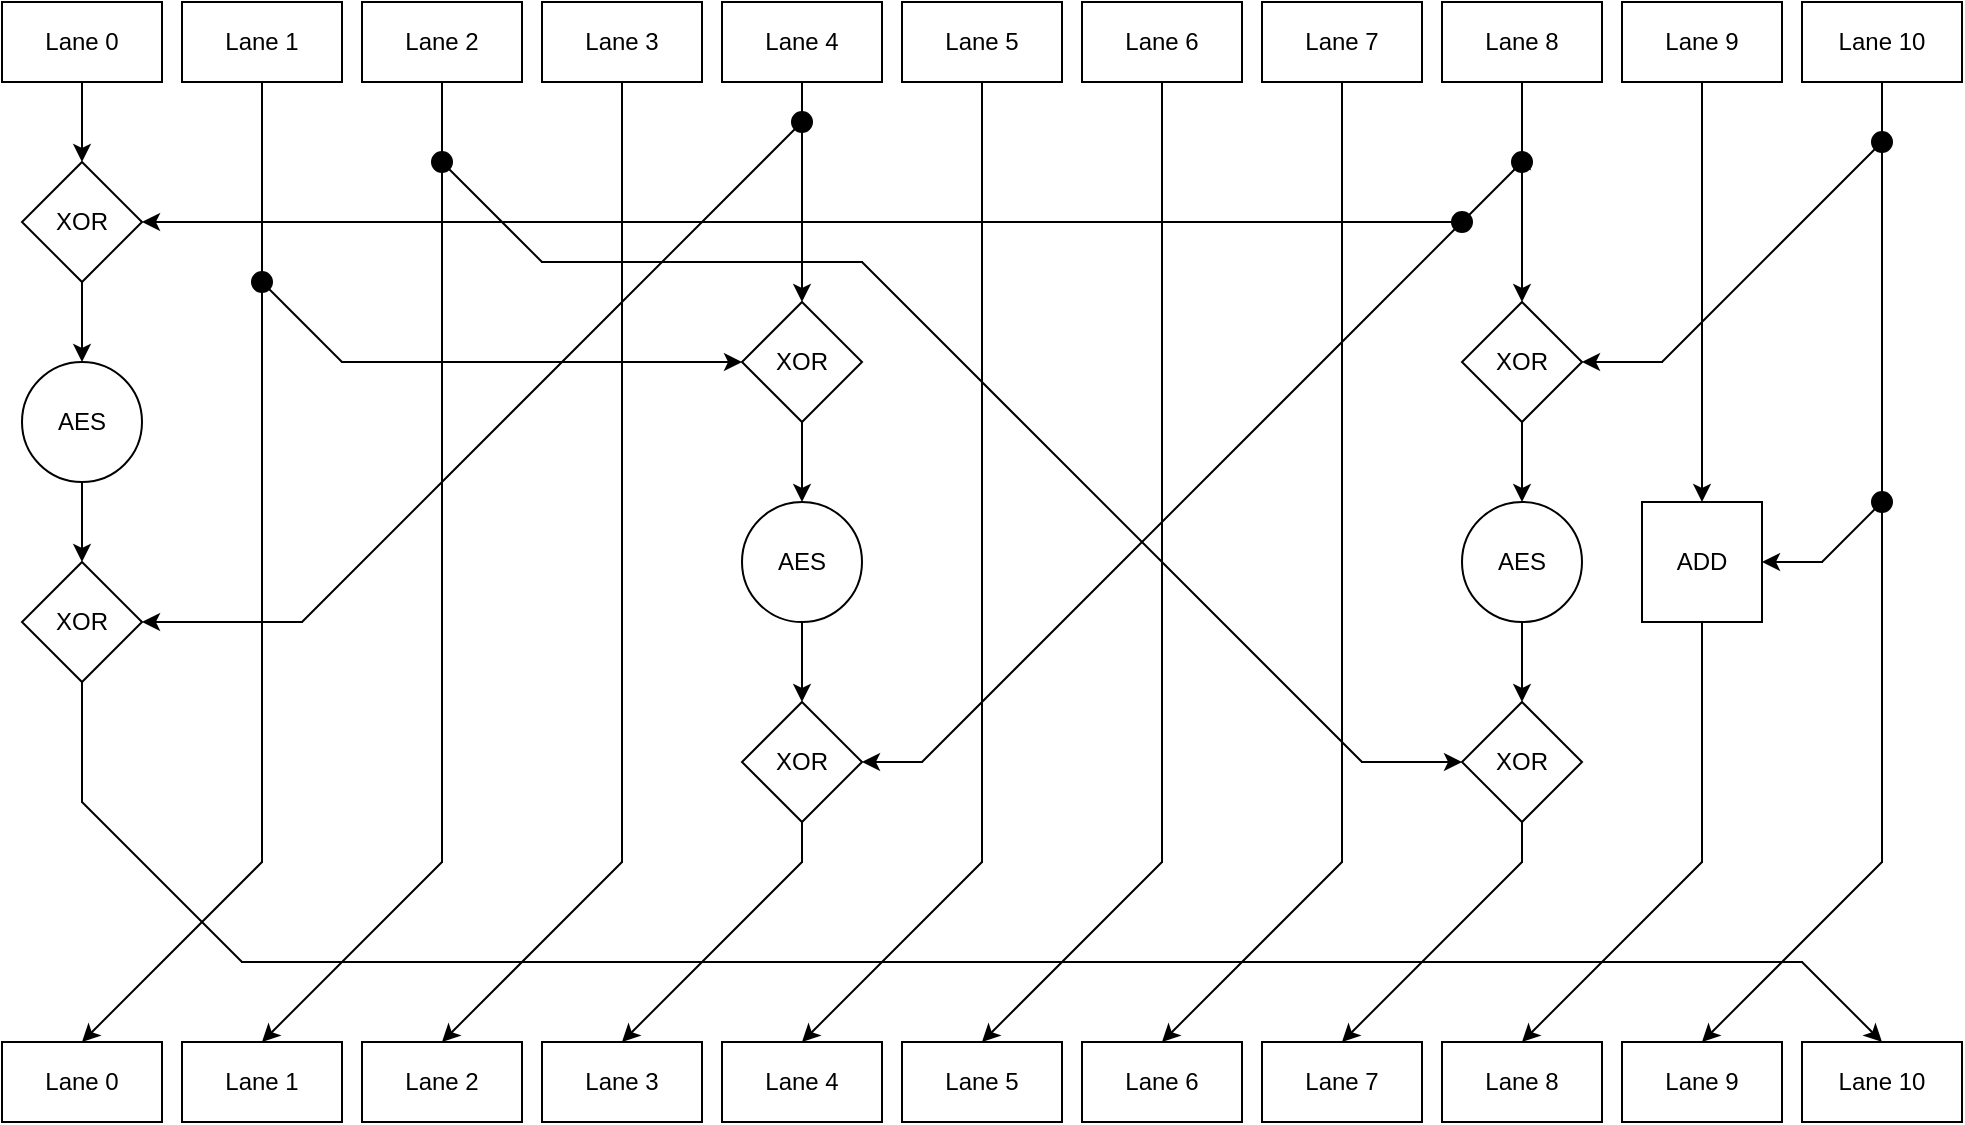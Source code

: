 <mxfile version="24.5.1" type="device">
  <diagram name="Page-1" id="yOkab8tS-ocWw1erwLBM">
    <mxGraphModel dx="1434" dy="964" grid="1" gridSize="5" guides="0" tooltips="1" connect="1" arrows="1" fold="1" page="1" pageScale="1" pageWidth="1200" pageHeight="600" math="0" shadow="0">
      <root>
        <mxCell id="0" />
        <mxCell id="1" parent="0" />
        <mxCell id="3YORw4eYY-1OEMy_Ppgu-64" style="edgeStyle=orthogonalEdgeStyle;rounded=0;orthogonalLoop=1;jettySize=auto;html=1;exitX=0.5;exitY=1;exitDx=0;exitDy=0;entryX=0.5;entryY=0;entryDx=0;entryDy=0;linecap=round;" parent="1" source="3YORw4eYY-1OEMy_Ppgu-2" target="3YORw4eYY-1OEMy_Ppgu-41" edge="1">
          <mxGeometry relative="1" as="geometry" />
        </mxCell>
        <mxCell id="3YORw4eYY-1OEMy_Ppgu-2" value="Lane 0" style="rounded=0;whiteSpace=wrap;html=1;linecap=round;" parent="1" vertex="1">
          <mxGeometry x="20" y="20" width="80" height="40" as="geometry" />
        </mxCell>
        <mxCell id="3YORw4eYY-1OEMy_Ppgu-3" value="Lane 1" style="rounded=0;whiteSpace=wrap;html=1;linecap=round;" parent="1" vertex="1">
          <mxGeometry x="110" y="20" width="80" height="40" as="geometry" />
        </mxCell>
        <mxCell id="3YORw4eYY-1OEMy_Ppgu-4" value="Lane 2" style="rounded=0;whiteSpace=wrap;html=1;linecap=round;" parent="1" vertex="1">
          <mxGeometry x="200" y="20" width="80" height="40" as="geometry" />
        </mxCell>
        <mxCell id="3YORw4eYY-1OEMy_Ppgu-5" value="Lane 3" style="rounded=0;whiteSpace=wrap;html=1;linecap=round;" parent="1" vertex="1">
          <mxGeometry x="290" y="20" width="80" height="40" as="geometry" />
        </mxCell>
        <mxCell id="3YORw4eYY-1OEMy_Ppgu-6" value="Lane 4" style="rounded=0;whiteSpace=wrap;html=1;linecap=round;" parent="1" vertex="1">
          <mxGeometry x="380" y="20" width="80" height="40" as="geometry" />
        </mxCell>
        <mxCell id="3YORw4eYY-1OEMy_Ppgu-7" value="Lane 5" style="rounded=0;whiteSpace=wrap;html=1;linecap=round;" parent="1" vertex="1">
          <mxGeometry x="470" y="20" width="80" height="40" as="geometry" />
        </mxCell>
        <mxCell id="3YORw4eYY-1OEMy_Ppgu-8" value="Lane 6" style="rounded=0;whiteSpace=wrap;html=1;linecap=round;" parent="1" vertex="1">
          <mxGeometry x="560" y="20" width="80" height="40" as="geometry" />
        </mxCell>
        <mxCell id="3YORw4eYY-1OEMy_Ppgu-9" value="Lane 7" style="rounded=0;whiteSpace=wrap;html=1;linecap=round;" parent="1" vertex="1">
          <mxGeometry x="650" y="20" width="80" height="40" as="geometry" />
        </mxCell>
        <mxCell id="3YORw4eYY-1OEMy_Ppgu-10" value="Lane 8" style="rounded=0;whiteSpace=wrap;html=1;linecap=round;" parent="1" vertex="1">
          <mxGeometry x="740" y="20" width="80" height="40" as="geometry" />
        </mxCell>
        <mxCell id="3YORw4eYY-1OEMy_Ppgu-11" value="Lane 9" style="rounded=0;whiteSpace=wrap;html=1;linecap=round;" parent="1" vertex="1">
          <mxGeometry x="830" y="20" width="80" height="40" as="geometry" />
        </mxCell>
        <mxCell id="3YORw4eYY-1OEMy_Ppgu-12" value="Lane 10" style="rounded=0;whiteSpace=wrap;html=1;linecap=round;" parent="1" vertex="1">
          <mxGeometry x="920" y="20" width="80" height="40" as="geometry" />
        </mxCell>
        <mxCell id="3YORw4eYY-1OEMy_Ppgu-13" value="Lane 0" style="rounded=0;whiteSpace=wrap;html=1;linecap=round;" parent="1" vertex="1">
          <mxGeometry x="20" y="540" width="80" height="40" as="geometry" />
        </mxCell>
        <mxCell id="3YORw4eYY-1OEMy_Ppgu-14" value="Lane 1" style="rounded=0;whiteSpace=wrap;html=1;linecap=round;" parent="1" vertex="1">
          <mxGeometry x="110" y="540" width="80" height="40" as="geometry" />
        </mxCell>
        <mxCell id="3YORw4eYY-1OEMy_Ppgu-15" value="Lane 2" style="rounded=0;whiteSpace=wrap;html=1;linecap=round;" parent="1" vertex="1">
          <mxGeometry x="200" y="540" width="80" height="40" as="geometry" />
        </mxCell>
        <mxCell id="3YORw4eYY-1OEMy_Ppgu-16" value="Lane 3" style="rounded=0;whiteSpace=wrap;html=1;linecap=round;" parent="1" vertex="1">
          <mxGeometry x="290" y="540" width="80" height="40" as="geometry" />
        </mxCell>
        <mxCell id="3YORw4eYY-1OEMy_Ppgu-17" value="Lane 4" style="rounded=0;whiteSpace=wrap;html=1;linecap=round;" parent="1" vertex="1">
          <mxGeometry x="380" y="540" width="80" height="40" as="geometry" />
        </mxCell>
        <mxCell id="3YORw4eYY-1OEMy_Ppgu-18" value="Lane 5" style="rounded=0;whiteSpace=wrap;html=1;linecap=round;" parent="1" vertex="1">
          <mxGeometry x="470" y="540" width="80" height="40" as="geometry" />
        </mxCell>
        <mxCell id="3YORw4eYY-1OEMy_Ppgu-19" value="Lane 6" style="rounded=0;whiteSpace=wrap;html=1;linecap=round;" parent="1" vertex="1">
          <mxGeometry x="560" y="540" width="80" height="40" as="geometry" />
        </mxCell>
        <mxCell id="3YORw4eYY-1OEMy_Ppgu-20" value="Lane 7" style="rounded=0;whiteSpace=wrap;html=1;linecap=round;" parent="1" vertex="1">
          <mxGeometry x="650" y="540" width="80" height="40" as="geometry" />
        </mxCell>
        <mxCell id="3YORw4eYY-1OEMy_Ppgu-21" value="Lane 8" style="rounded=0;whiteSpace=wrap;html=1;linecap=round;" parent="1" vertex="1">
          <mxGeometry x="740" y="540" width="80" height="40" as="geometry" />
        </mxCell>
        <mxCell id="3YORw4eYY-1OEMy_Ppgu-22" value="Lane 9" style="rounded=0;whiteSpace=wrap;html=1;linecap=round;" parent="1" vertex="1">
          <mxGeometry x="830" y="540" width="80" height="40" as="geometry" />
        </mxCell>
        <mxCell id="3YORw4eYY-1OEMy_Ppgu-23" value="Lane 10" style="rounded=0;whiteSpace=wrap;html=1;linecap=round;" parent="1" vertex="1">
          <mxGeometry x="920" y="540" width="80" height="40" as="geometry" />
        </mxCell>
        <mxCell id="3YORw4eYY-1OEMy_Ppgu-66" style="edgeStyle=orthogonalEdgeStyle;rounded=0;orthogonalLoop=1;jettySize=auto;html=1;exitX=0.5;exitY=1;exitDx=0;exitDy=0;entryX=0.5;entryY=0;entryDx=0;entryDy=0;linecap=round;" parent="1" source="3YORw4eYY-1OEMy_Ppgu-40" target="3YORw4eYY-1OEMy_Ppgu-45" edge="1">
          <mxGeometry relative="1" as="geometry" />
        </mxCell>
        <mxCell id="3YORw4eYY-1OEMy_Ppgu-40" value="AES" style="ellipse;whiteSpace=wrap;html=1;aspect=fixed;linecap=round;" parent="1" vertex="1">
          <mxGeometry x="30" y="200" width="60" height="60" as="geometry" />
        </mxCell>
        <mxCell id="3YORw4eYY-1OEMy_Ppgu-65" style="edgeStyle=orthogonalEdgeStyle;rounded=0;orthogonalLoop=1;jettySize=auto;html=1;exitX=0.5;exitY=1;exitDx=0;exitDy=0;entryX=0.5;entryY=0;entryDx=0;entryDy=0;linecap=round;" parent="1" source="3YORw4eYY-1OEMy_Ppgu-41" target="3YORw4eYY-1OEMy_Ppgu-40" edge="1">
          <mxGeometry relative="1" as="geometry" />
        </mxCell>
        <mxCell id="3YORw4eYY-1OEMy_Ppgu-41" value="XOR" style="rhombus;whiteSpace=wrap;html=1;linecap=round;" parent="1" vertex="1">
          <mxGeometry x="30" y="100" width="60" height="60" as="geometry" />
        </mxCell>
        <mxCell id="3YORw4eYY-1OEMy_Ppgu-45" value="XOR" style="rhombus;whiteSpace=wrap;html=1;linecap=round;" parent="1" vertex="1">
          <mxGeometry x="30" y="300" width="60" height="60" as="geometry" />
        </mxCell>
        <mxCell id="3YORw4eYY-1OEMy_Ppgu-50" value="" style="endArrow=classic;html=1;rounded=0;entryX=0.5;entryY=0;entryDx=0;entryDy=0;linecap=round;" parent="1" target="3YORw4eYY-1OEMy_Ppgu-13" edge="1">
          <mxGeometry width="50" height="50" relative="1" as="geometry">
            <mxPoint x="150" y="450" as="sourcePoint" />
            <mxPoint x="550" y="210" as="targetPoint" />
          </mxGeometry>
        </mxCell>
        <mxCell id="3YORw4eYY-1OEMy_Ppgu-51" value="" style="endArrow=none;html=1;rounded=0;exitX=0.5;exitY=1;exitDx=0;exitDy=0;linecap=round;" parent="1" edge="1" source="cpLq38CD5uhasedlGBde-3">
          <mxGeometry width="50" height="50" relative="1" as="geometry">
            <mxPoint x="240" y="60" as="sourcePoint" />
            <mxPoint x="240" y="450" as="targetPoint" />
          </mxGeometry>
        </mxCell>
        <mxCell id="3YORw4eYY-1OEMy_Ppgu-52" value="" style="endArrow=none;html=1;rounded=0;exitX=0.5;exitY=1;exitDx=0;exitDy=0;linecap=round;" parent="1" source="3YORw4eYY-1OEMy_Ppgu-5" edge="1">
          <mxGeometry width="50" height="50" relative="1" as="geometry">
            <mxPoint x="360" y="170" as="sourcePoint" />
            <mxPoint x="330" y="450" as="targetPoint" />
          </mxGeometry>
        </mxCell>
        <mxCell id="3YORw4eYY-1OEMy_Ppgu-53" value="" style="endArrow=none;html=1;rounded=0;exitX=0.5;exitY=1;exitDx=0;exitDy=0;linecap=round;" parent="1" edge="1">
          <mxGeometry width="50" height="50" relative="1" as="geometry">
            <mxPoint x="510" y="60" as="sourcePoint" />
            <mxPoint x="510" y="450" as="targetPoint" />
          </mxGeometry>
        </mxCell>
        <mxCell id="3YORw4eYY-1OEMy_Ppgu-54" value="" style="endArrow=none;html=1;rounded=0;entryX=0.5;entryY=1;entryDx=0;entryDy=0;linecap=round;" parent="1" target="3YORw4eYY-1OEMy_Ppgu-8" edge="1">
          <mxGeometry width="50" height="50" relative="1" as="geometry">
            <mxPoint x="600" y="450" as="sourcePoint" />
            <mxPoint x="550" y="210" as="targetPoint" />
          </mxGeometry>
        </mxCell>
        <mxCell id="3YORw4eYY-1OEMy_Ppgu-55" value="" style="endArrow=classic;html=1;rounded=0;entryX=0.5;entryY=0;entryDx=0;entryDy=0;linecap=round;" parent="1" edge="1">
          <mxGeometry width="50" height="50" relative="1" as="geometry">
            <mxPoint x="240" y="450" as="sourcePoint" />
            <mxPoint x="150" y="540" as="targetPoint" />
          </mxGeometry>
        </mxCell>
        <mxCell id="3YORw4eYY-1OEMy_Ppgu-56" value="" style="endArrow=classic;html=1;rounded=0;entryX=0.5;entryY=0;entryDx=0;entryDy=0;linecap=round;" parent="1" edge="1">
          <mxGeometry width="50" height="50" relative="1" as="geometry">
            <mxPoint x="330" y="450" as="sourcePoint" />
            <mxPoint x="240" y="540" as="targetPoint" />
          </mxGeometry>
        </mxCell>
        <mxCell id="3YORw4eYY-1OEMy_Ppgu-57" value="" style="endArrow=classic;html=1;rounded=0;entryX=0.5;entryY=0;entryDx=0;entryDy=0;linecap=round;" parent="1" edge="1">
          <mxGeometry width="50" height="50" relative="1" as="geometry">
            <mxPoint x="510" y="450" as="sourcePoint" />
            <mxPoint x="420" y="540" as="targetPoint" />
          </mxGeometry>
        </mxCell>
        <mxCell id="3YORw4eYY-1OEMy_Ppgu-58" value="" style="endArrow=classic;html=1;rounded=0;entryX=0.5;entryY=0;entryDx=0;entryDy=0;linecap=round;" parent="1" edge="1">
          <mxGeometry width="50" height="50" relative="1" as="geometry">
            <mxPoint x="600" y="450" as="sourcePoint" />
            <mxPoint x="510" y="540" as="targetPoint" />
          </mxGeometry>
        </mxCell>
        <mxCell id="3YORw4eYY-1OEMy_Ppgu-59" value="" style="endArrow=classic;html=1;rounded=0;entryX=0.5;entryY=0;entryDx=0;entryDy=0;linecap=round;" parent="1" edge="1">
          <mxGeometry width="50" height="50" relative="1" as="geometry">
            <mxPoint x="690" y="450" as="sourcePoint" />
            <mxPoint x="600" y="540" as="targetPoint" />
          </mxGeometry>
        </mxCell>
        <mxCell id="3YORw4eYY-1OEMy_Ppgu-60" value="" style="endArrow=none;html=1;rounded=0;entryX=0.5;entryY=1;entryDx=0;entryDy=0;linecap=round;" parent="1" edge="1">
          <mxGeometry width="50" height="50" relative="1" as="geometry">
            <mxPoint x="690" y="450" as="sourcePoint" />
            <mxPoint x="690" y="60" as="targetPoint" />
          </mxGeometry>
        </mxCell>
        <mxCell id="3YORw4eYY-1OEMy_Ppgu-62" value="" style="endArrow=classic;html=1;rounded=0;entryX=0.5;entryY=0;entryDx=0;entryDy=0;linecap=round;" parent="1" edge="1">
          <mxGeometry width="50" height="50" relative="1" as="geometry">
            <mxPoint x="870" y="450" as="sourcePoint" />
            <mxPoint x="780" y="540" as="targetPoint" />
          </mxGeometry>
        </mxCell>
        <mxCell id="3YORw4eYY-1OEMy_Ppgu-68" value="" style="endArrow=classic;html=1;rounded=0;entryX=1;entryY=0.5;entryDx=0;entryDy=0;linecap=round;" parent="1" target="3YORw4eYY-1OEMy_Ppgu-41" edge="1">
          <mxGeometry width="50" height="50" relative="1" as="geometry">
            <mxPoint x="750" y="130" as="sourcePoint" />
            <mxPoint x="620" y="430" as="targetPoint" />
          </mxGeometry>
        </mxCell>
        <mxCell id="3YORw4eYY-1OEMy_Ppgu-69" value="" style="endArrow=none;html=1;rounded=0;linejoin=round;linecap=round;" parent="1" edge="1">
          <mxGeometry width="50" height="50" relative="1" as="geometry">
            <mxPoint x="420" y="80" as="sourcePoint" />
            <mxPoint x="420" y="60" as="targetPoint" />
          </mxGeometry>
        </mxCell>
        <mxCell id="3YORw4eYY-1OEMy_Ppgu-70" value="" style="endArrow=none;html=1;rounded=0;linejoin=round;linecap=round;" parent="1" edge="1" source="3YORw4eYY-1OEMy_Ppgu-132">
          <mxGeometry width="50" height="50" relative="1" as="geometry">
            <mxPoint x="170" y="330" as="sourcePoint" />
            <mxPoint x="420" y="80" as="targetPoint" />
          </mxGeometry>
        </mxCell>
        <mxCell id="3YORw4eYY-1OEMy_Ppgu-71" value="" style="endArrow=classic;html=1;rounded=0;entryX=1;entryY=0.5;entryDx=0;entryDy=0;linecap=round;" parent="1" target="3YORw4eYY-1OEMy_Ppgu-45" edge="1">
          <mxGeometry width="50" height="50" relative="1" as="geometry">
            <mxPoint x="170" y="330" as="sourcePoint" />
            <mxPoint x="620" y="430" as="targetPoint" />
          </mxGeometry>
        </mxCell>
        <mxCell id="3YORw4eYY-1OEMy_Ppgu-72" style="edgeStyle=orthogonalEdgeStyle;rounded=0;orthogonalLoop=1;jettySize=auto;html=1;exitX=0.5;exitY=1;exitDx=0;exitDy=0;entryX=0.5;entryY=0;entryDx=0;entryDy=0;linecap=round;" parent="1" source="3YORw4eYY-1OEMy_Ppgu-73" target="3YORw4eYY-1OEMy_Ppgu-76" edge="1">
          <mxGeometry relative="1" as="geometry" />
        </mxCell>
        <mxCell id="3YORw4eYY-1OEMy_Ppgu-73" value="AES" style="ellipse;whiteSpace=wrap;html=1;aspect=fixed;linecap=round;" parent="1" vertex="1">
          <mxGeometry x="390" y="270" width="60" height="60" as="geometry" />
        </mxCell>
        <mxCell id="3YORw4eYY-1OEMy_Ppgu-74" style="edgeStyle=orthogonalEdgeStyle;rounded=0;orthogonalLoop=1;jettySize=auto;html=1;exitX=0.5;exitY=1;exitDx=0;exitDy=0;entryX=0.5;entryY=0;entryDx=0;entryDy=0;linecap=round;" parent="1" source="3YORw4eYY-1OEMy_Ppgu-75" target="3YORw4eYY-1OEMy_Ppgu-73" edge="1">
          <mxGeometry relative="1" as="geometry" />
        </mxCell>
        <mxCell id="3YORw4eYY-1OEMy_Ppgu-75" value="XOR" style="rhombus;whiteSpace=wrap;html=1;linecap=round;" parent="1" vertex="1">
          <mxGeometry x="390" y="170" width="60" height="60" as="geometry" />
        </mxCell>
        <mxCell id="3YORw4eYY-1OEMy_Ppgu-76" value="XOR" style="rhombus;whiteSpace=wrap;html=1;linecap=round;" parent="1" vertex="1">
          <mxGeometry x="390" y="370" width="60" height="60" as="geometry" />
        </mxCell>
        <mxCell id="3YORw4eYY-1OEMy_Ppgu-77" value="" style="endArrow=none;html=1;rounded=0;entryX=0.5;entryY=1;entryDx=0;entryDy=0;linecap=round;" parent="1" target="3YORw4eYY-1OEMy_Ppgu-76" edge="1">
          <mxGeometry width="50" height="50" relative="1" as="geometry">
            <mxPoint x="420" y="450" as="sourcePoint" />
            <mxPoint x="620" y="430" as="targetPoint" />
          </mxGeometry>
        </mxCell>
        <mxCell id="3YORw4eYY-1OEMy_Ppgu-78" value="" style="endArrow=classic;html=1;rounded=0;entryX=0.5;entryY=0;entryDx=0;entryDy=0;linecap=round;" parent="1" edge="1">
          <mxGeometry width="50" height="50" relative="1" as="geometry">
            <mxPoint x="420" y="450" as="sourcePoint" />
            <mxPoint x="330" y="540" as="targetPoint" />
          </mxGeometry>
        </mxCell>
        <mxCell id="3YORw4eYY-1OEMy_Ppgu-79" style="edgeStyle=orthogonalEdgeStyle;rounded=0;orthogonalLoop=1;jettySize=auto;html=1;exitX=0.5;exitY=1;exitDx=0;exitDy=0;entryX=0.5;entryY=0;entryDx=0;entryDy=0;linecap=round;" parent="1" source="3YORw4eYY-1OEMy_Ppgu-80" target="3YORw4eYY-1OEMy_Ppgu-83" edge="1">
          <mxGeometry relative="1" as="geometry" />
        </mxCell>
        <mxCell id="3YORw4eYY-1OEMy_Ppgu-80" value="AES" style="ellipse;whiteSpace=wrap;html=1;aspect=fixed;linecap=round;" parent="1" vertex="1">
          <mxGeometry x="750" y="270" width="60" height="60" as="geometry" />
        </mxCell>
        <mxCell id="3YORw4eYY-1OEMy_Ppgu-81" style="edgeStyle=orthogonalEdgeStyle;rounded=0;orthogonalLoop=1;jettySize=auto;html=1;exitX=0.5;exitY=1;exitDx=0;exitDy=0;entryX=0.5;entryY=0;entryDx=0;entryDy=0;linecap=round;" parent="1" source="3YORw4eYY-1OEMy_Ppgu-82" target="3YORw4eYY-1OEMy_Ppgu-80" edge="1">
          <mxGeometry relative="1" as="geometry" />
        </mxCell>
        <mxCell id="3YORw4eYY-1OEMy_Ppgu-82" value="XOR" style="rhombus;whiteSpace=wrap;html=1;linecap=round;" parent="1" vertex="1">
          <mxGeometry x="750" y="170" width="60" height="60" as="geometry" />
        </mxCell>
        <mxCell id="3YORw4eYY-1OEMy_Ppgu-83" value="XOR" style="rhombus;whiteSpace=wrap;html=1;linecap=round;" parent="1" vertex="1">
          <mxGeometry x="750" y="370" width="60" height="60" as="geometry" />
        </mxCell>
        <mxCell id="3YORw4eYY-1OEMy_Ppgu-84" value="" style="endArrow=none;html=1;rounded=0;entryX=0.5;entryY=1;entryDx=0;entryDy=0;linecap=round;" parent="1" target="3YORw4eYY-1OEMy_Ppgu-83" edge="1">
          <mxGeometry width="50" height="50" relative="1" as="geometry">
            <mxPoint x="780" y="450" as="sourcePoint" />
            <mxPoint x="980" y="430" as="targetPoint" />
          </mxGeometry>
        </mxCell>
        <mxCell id="3YORw4eYY-1OEMy_Ppgu-85" value="" style="endArrow=classic;html=1;rounded=0;entryX=0.5;entryY=0;entryDx=0;entryDy=0;linecap=round;" parent="1" edge="1">
          <mxGeometry width="50" height="50" relative="1" as="geometry">
            <mxPoint x="780" y="450" as="sourcePoint" />
            <mxPoint x="690" y="540" as="targetPoint" />
          </mxGeometry>
        </mxCell>
        <mxCell id="3YORw4eYY-1OEMy_Ppgu-91" value="" style="endArrow=none;html=1;rounded=0;linejoin=round;linecap=round;" parent="1" edge="1">
          <mxGeometry width="50" height="50" relative="1" as="geometry">
            <mxPoint x="420" y="100" as="sourcePoint" />
            <mxPoint x="420" y="100" as="targetPoint" />
          </mxGeometry>
        </mxCell>
        <mxCell id="3YORw4eYY-1OEMy_Ppgu-93" value="" style="endArrow=none;html=1;rounded=0;linecap=round;" parent="1" edge="1">
          <mxGeometry width="50" height="50" relative="1" as="geometry">
            <mxPoint x="60" y="420" as="sourcePoint" />
            <mxPoint x="140" y="500" as="targetPoint" />
          </mxGeometry>
        </mxCell>
        <mxCell id="3YORw4eYY-1OEMy_Ppgu-94" value="" style="endArrow=none;html=1;rounded=0;entryX=0.5;entryY=1;entryDx=0;entryDy=0;linecap=round;" parent="1" target="3YORw4eYY-1OEMy_Ppgu-45" edge="1">
          <mxGeometry width="50" height="50" relative="1" as="geometry">
            <mxPoint x="60" y="420" as="sourcePoint" />
            <mxPoint x="615" y="425" as="targetPoint" />
          </mxGeometry>
        </mxCell>
        <mxCell id="3YORw4eYY-1OEMy_Ppgu-95" value="" style="endArrow=classic;html=1;rounded=0;entryX=0.5;entryY=0;entryDx=0;entryDy=0;linecap=round;" parent="1" target="3YORw4eYY-1OEMy_Ppgu-23" edge="1">
          <mxGeometry width="50" height="50" relative="1" as="geometry">
            <mxPoint x="920" y="500" as="sourcePoint" />
            <mxPoint x="615" y="425" as="targetPoint" />
          </mxGeometry>
        </mxCell>
        <mxCell id="3YORw4eYY-1OEMy_Ppgu-96" value="" style="endArrow=none;html=1;rounded=0;linecap=round;" parent="1" edge="1">
          <mxGeometry width="50" height="50" relative="1" as="geometry">
            <mxPoint x="140" y="500" as="sourcePoint" />
            <mxPoint x="920" y="500" as="targetPoint" />
          </mxGeometry>
        </mxCell>
        <mxCell id="3YORw4eYY-1OEMy_Ppgu-99" value="" style="endArrow=none;html=1;rounded=0;linecap=round;" parent="1" edge="1" source="cpLq38CD5uhasedlGBde-1">
          <mxGeometry width="50" height="50" relative="1" as="geometry">
            <mxPoint x="480" y="400" as="sourcePoint" />
            <mxPoint x="780" y="100" as="targetPoint" />
          </mxGeometry>
        </mxCell>
        <mxCell id="3YORw4eYY-1OEMy_Ppgu-101" value="" style="endArrow=none;html=1;rounded=0;entryX=0.5;entryY=1;entryDx=0;entryDy=0;linecap=round;" parent="1" target="3YORw4eYY-1OEMy_Ppgu-10" edge="1">
          <mxGeometry width="50" height="50" relative="1" as="geometry">
            <mxPoint x="780" y="100" as="sourcePoint" />
            <mxPoint x="615" y="425" as="targetPoint" />
          </mxGeometry>
        </mxCell>
        <mxCell id="3YORw4eYY-1OEMy_Ppgu-104" value="" style="endArrow=classic;html=1;rounded=0;entryX=1;entryY=0.5;entryDx=0;entryDy=0;linecap=round;" parent="1" target="3YORw4eYY-1OEMy_Ppgu-76" edge="1">
          <mxGeometry width="50" height="50" relative="1" as="geometry">
            <mxPoint x="480" y="400" as="sourcePoint" />
            <mxPoint x="615" y="425" as="targetPoint" />
          </mxGeometry>
        </mxCell>
        <mxCell id="3YORw4eYY-1OEMy_Ppgu-105" value="" style="endArrow=none;html=1;rounded=0;linecap=round;" parent="1" edge="1">
          <mxGeometry width="50" height="50" relative="1" as="geometry">
            <mxPoint x="290" y="150" as="sourcePoint" />
            <mxPoint x="240" y="100" as="targetPoint" />
          </mxGeometry>
        </mxCell>
        <mxCell id="3YORw4eYY-1OEMy_Ppgu-106" value="" style="endArrow=none;html=1;rounded=0;linecap=round;" parent="1" edge="1">
          <mxGeometry width="50" height="50" relative="1" as="geometry">
            <mxPoint x="290" y="150" as="sourcePoint" />
            <mxPoint x="450" y="150" as="targetPoint" />
          </mxGeometry>
        </mxCell>
        <mxCell id="3YORw4eYY-1OEMy_Ppgu-107" value="" style="endArrow=classic;html=1;rounded=0;entryX=0;entryY=0.5;entryDx=0;entryDy=0;linecap=round;" parent="1" target="3YORw4eYY-1OEMy_Ppgu-83" edge="1">
          <mxGeometry width="50" height="50" relative="1" as="geometry">
            <mxPoint x="700" y="400" as="sourcePoint" />
            <mxPoint x="615" y="425" as="targetPoint" />
          </mxGeometry>
        </mxCell>
        <mxCell id="3YORw4eYY-1OEMy_Ppgu-108" value="" style="endArrow=none;html=1;rounded=0;linecap=round;" parent="1" edge="1">
          <mxGeometry width="50" height="50" relative="1" as="geometry">
            <mxPoint x="450" y="150" as="sourcePoint" />
            <mxPoint x="700" y="400" as="targetPoint" />
          </mxGeometry>
        </mxCell>
        <mxCell id="3YORw4eYY-1OEMy_Ppgu-116" value="" style="endArrow=classic;html=1;rounded=0;entryX=1;entryY=0.5;entryDx=0;entryDy=0;linecap=round;" parent="1" target="3YORw4eYY-1OEMy_Ppgu-82" edge="1">
          <mxGeometry width="50" height="50" relative="1" as="geometry">
            <mxPoint x="850" y="200" as="sourcePoint" />
            <mxPoint x="615" y="425" as="targetPoint" />
          </mxGeometry>
        </mxCell>
        <mxCell id="3YORw4eYY-1OEMy_Ppgu-119" value="ADD" style="whiteSpace=wrap;html=1;aspect=fixed;linecap=round;" parent="1" vertex="1">
          <mxGeometry x="840" y="270" width="60" height="60" as="geometry" />
        </mxCell>
        <mxCell id="3YORw4eYY-1OEMy_Ppgu-128" value="" style="endArrow=classic;html=1;rounded=0;entryX=0.5;entryY=0;entryDx=0;entryDy=0;linecap=round;" parent="1" edge="1">
          <mxGeometry width="50" height="50" relative="1" as="geometry">
            <mxPoint x="960" y="450" as="sourcePoint" />
            <mxPoint x="870" y="540" as="targetPoint" />
          </mxGeometry>
        </mxCell>
        <mxCell id="3YORw4eYY-1OEMy_Ppgu-130" value="" style="endArrow=classic;html=1;rounded=0;entryX=0.5;entryY=0;entryDx=0;entryDy=0;linecap=round;" parent="1" source="3YORw4eYY-1OEMy_Ppgu-132" target="3YORw4eYY-1OEMy_Ppgu-75" edge="1">
          <mxGeometry width="50" height="50" relative="1" as="geometry">
            <mxPoint x="420" y="100" as="sourcePoint" />
            <mxPoint x="615" y="425" as="targetPoint" />
          </mxGeometry>
        </mxCell>
        <mxCell id="3YORw4eYY-1OEMy_Ppgu-131" value="" style="endArrow=classic;html=1;rounded=0;entryX=0.5;entryY=0;entryDx=0;entryDy=0;linecap=round;" parent="1" source="3YORw4eYY-1OEMy_Ppgu-134" edge="1">
          <mxGeometry width="50" height="50" relative="1" as="geometry">
            <mxPoint x="780" y="100" as="sourcePoint" />
            <mxPoint x="780" y="170" as="targetPoint" />
          </mxGeometry>
        </mxCell>
        <mxCell id="3YORw4eYY-1OEMy_Ppgu-135" value="" style="endArrow=classic;html=1;rounded=0;entryX=0.5;entryY=0;entryDx=0;entryDy=0;linecap=round;" parent="1" target="3YORw4eYY-1OEMy_Ppgu-134" edge="1">
          <mxGeometry width="50" height="50" relative="1" as="geometry">
            <mxPoint x="780" y="100" as="sourcePoint" />
            <mxPoint x="780" y="170" as="targetPoint" />
          </mxGeometry>
        </mxCell>
        <mxCell id="3YORw4eYY-1OEMy_Ppgu-134" value="" style="ellipse;whiteSpace=wrap;html=1;aspect=fixed;fillStyle=solid;fillColor=#000000;snapToPoint=0;linecap=round;" parent="1" vertex="1">
          <mxGeometry x="775" y="95" width="10" height="10" as="geometry" />
        </mxCell>
        <mxCell id="cpLq38CD5uhasedlGBde-2" value="" style="endArrow=none;html=1;rounded=0;linecap=round;" edge="1" parent="1" target="cpLq38CD5uhasedlGBde-1">
          <mxGeometry width="50" height="50" relative="1" as="geometry">
            <mxPoint x="480" y="400" as="sourcePoint" />
            <mxPoint x="780" y="100" as="targetPoint" />
          </mxGeometry>
        </mxCell>
        <mxCell id="cpLq38CD5uhasedlGBde-1" value="" style="ellipse;whiteSpace=wrap;html=1;aspect=fixed;fillStyle=solid;fillColor=#000000;snapToPoint=0;linecap=round;" vertex="1" parent="1">
          <mxGeometry x="745" y="125" width="10" height="10" as="geometry" />
        </mxCell>
        <mxCell id="cpLq38CD5uhasedlGBde-4" value="" style="endArrow=none;html=1;rounded=0;exitX=0.5;exitY=1;exitDx=0;exitDy=0;linecap=round;" edge="1" parent="1" target="cpLq38CD5uhasedlGBde-3">
          <mxGeometry width="50" height="50" relative="1" as="geometry">
            <mxPoint x="240" y="60" as="sourcePoint" />
            <mxPoint x="240" y="450" as="targetPoint" />
          </mxGeometry>
        </mxCell>
        <mxCell id="cpLq38CD5uhasedlGBde-3" value="" style="ellipse;whiteSpace=wrap;html=1;aspect=fixed;fillStyle=solid;fillColor=#000000;snapToPoint=0;linecap=round;" vertex="1" parent="1">
          <mxGeometry x="235" y="95" width="10" height="10" as="geometry" />
        </mxCell>
        <mxCell id="cpLq38CD5uhasedlGBde-5" value="" style="endArrow=none;html=1;rounded=0;linejoin=round;linecap=round;" edge="1" parent="1" target="3YORw4eYY-1OEMy_Ppgu-132">
          <mxGeometry width="50" height="50" relative="1" as="geometry">
            <mxPoint x="170" y="330" as="sourcePoint" />
            <mxPoint x="420" y="80" as="targetPoint" />
          </mxGeometry>
        </mxCell>
        <mxCell id="3YORw4eYY-1OEMy_Ppgu-132" value="" style="ellipse;whiteSpace=wrap;html=1;aspect=fixed;fillStyle=solid;fillColor=#000000;snapToPoint=0;linecap=round;" parent="1" vertex="1">
          <mxGeometry x="415" y="75" width="10" height="10" as="geometry" />
        </mxCell>
        <mxCell id="cpLq38CD5uhasedlGBde-6" value="" style="endArrow=none;html=1;rounded=0;linecap=round;exitX=0.5;exitY=1;exitDx=0;exitDy=0;" edge="1" parent="1" source="3YORw4eYY-1OEMy_Ppgu-3">
          <mxGeometry width="50" height="50" relative="1" as="geometry">
            <mxPoint x="175" y="85" as="sourcePoint" />
            <mxPoint x="150" y="450" as="targetPoint" />
          </mxGeometry>
        </mxCell>
        <mxCell id="cpLq38CD5uhasedlGBde-7" value="" style="endArrow=none;html=1;rounded=0;linecap=round;" edge="1" parent="1" source="cpLq38CD5uhasedlGBde-9">
          <mxGeometry width="50" height="50" relative="1" as="geometry">
            <mxPoint x="150" y="160" as="sourcePoint" />
            <mxPoint x="190" y="200" as="targetPoint" />
          </mxGeometry>
        </mxCell>
        <mxCell id="cpLq38CD5uhasedlGBde-8" value="" style="endArrow=classic;html=1;rounded=0;entryX=0;entryY=0.5;entryDx=0;entryDy=0;linecap=round;" edge="1" parent="1" target="3YORw4eYY-1OEMy_Ppgu-75">
          <mxGeometry width="50" height="50" relative="1" as="geometry">
            <mxPoint x="190" y="200" as="sourcePoint" />
            <mxPoint x="470" y="335" as="targetPoint" />
          </mxGeometry>
        </mxCell>
        <mxCell id="cpLq38CD5uhasedlGBde-10" value="" style="endArrow=none;html=1;rounded=0;linecap=round;" edge="1" parent="1" target="cpLq38CD5uhasedlGBde-9">
          <mxGeometry width="50" height="50" relative="1" as="geometry">
            <mxPoint x="150" y="160" as="sourcePoint" />
            <mxPoint x="190" y="200" as="targetPoint" />
          </mxGeometry>
        </mxCell>
        <mxCell id="cpLq38CD5uhasedlGBde-9" value="" style="ellipse;whiteSpace=wrap;html=1;aspect=fixed;fillStyle=solid;fillColor=#000000;snapToPoint=0;linecap=round;" vertex="1" parent="1">
          <mxGeometry x="145" y="155" width="10" height="10" as="geometry" />
        </mxCell>
        <mxCell id="cpLq38CD5uhasedlGBde-11" value="" style="endArrow=none;html=1;rounded=0;linecap=round;" edge="1" parent="1">
          <mxGeometry width="50" height="50" relative="1" as="geometry">
            <mxPoint x="850" y="200" as="sourcePoint" />
            <mxPoint x="960" y="90" as="targetPoint" />
          </mxGeometry>
        </mxCell>
        <mxCell id="cpLq38CD5uhasedlGBde-12" value="" style="endArrow=classic;html=1;rounded=0;entryX=0.5;entryY=0;entryDx=0;entryDy=0;linecap=round;exitX=0.5;exitY=1;exitDx=0;exitDy=0;" edge="1" parent="1" source="3YORw4eYY-1OEMy_Ppgu-11" target="3YORw4eYY-1OEMy_Ppgu-119">
          <mxGeometry width="50" height="50" relative="1" as="geometry">
            <mxPoint x="730" y="335" as="sourcePoint" />
            <mxPoint x="470" y="335" as="targetPoint" />
          </mxGeometry>
        </mxCell>
        <mxCell id="cpLq38CD5uhasedlGBde-13" value="" style="endArrow=classic;html=1;rounded=0;entryX=1;entryY=0.5;entryDx=0;entryDy=0;linecap=round;" edge="1" parent="1" target="3YORw4eYY-1OEMy_Ppgu-119">
          <mxGeometry width="50" height="50" relative="1" as="geometry">
            <mxPoint x="930" y="300" as="sourcePoint" />
            <mxPoint x="470" y="335" as="targetPoint" />
          </mxGeometry>
        </mxCell>
        <mxCell id="cpLq38CD5uhasedlGBde-14" value="" style="endArrow=none;html=1;rounded=0;linecap=round;" edge="1" parent="1">
          <mxGeometry width="50" height="50" relative="1" as="geometry">
            <mxPoint x="960" y="270" as="sourcePoint" />
            <mxPoint x="930" y="300" as="targetPoint" />
          </mxGeometry>
        </mxCell>
        <mxCell id="cpLq38CD5uhasedlGBde-15" value="" style="endArrow=none;html=1;rounded=0;exitX=0.5;exitY=1;exitDx=0;exitDy=0;linecap=round;" edge="1" parent="1" source="cpLq38CD5uhasedlGBde-19">
          <mxGeometry width="50" height="50" relative="1" as="geometry">
            <mxPoint x="600" y="160" as="sourcePoint" />
            <mxPoint x="960" y="450" as="targetPoint" />
          </mxGeometry>
        </mxCell>
        <mxCell id="cpLq38CD5uhasedlGBde-16" value="" style="endArrow=none;html=1;rounded=0;exitX=0.5;exitY=1;exitDx=0;exitDy=0;linecap=round;" edge="1" parent="1" source="3YORw4eYY-1OEMy_Ppgu-119">
          <mxGeometry width="50" height="50" relative="1" as="geometry">
            <mxPoint x="600" y="160" as="sourcePoint" />
            <mxPoint x="870" y="450" as="targetPoint" />
          </mxGeometry>
        </mxCell>
        <mxCell id="cpLq38CD5uhasedlGBde-18" value="" style="endArrow=none;html=1;rounded=0;exitX=0.5;exitY=1;exitDx=0;exitDy=0;linecap=round;" edge="1" parent="1" source="3YORw4eYY-1OEMy_Ppgu-12" target="cpLq38CD5uhasedlGBde-17">
          <mxGeometry width="50" height="50" relative="1" as="geometry">
            <mxPoint x="960" y="60" as="sourcePoint" />
            <mxPoint x="960" y="450" as="targetPoint" />
          </mxGeometry>
        </mxCell>
        <mxCell id="cpLq38CD5uhasedlGBde-17" value="" style="ellipse;whiteSpace=wrap;html=1;aspect=fixed;fillStyle=solid;fillColor=#000000;snapToPoint=0;linecap=round;" vertex="1" parent="1">
          <mxGeometry x="955" y="85" width="10" height="10" as="geometry" />
        </mxCell>
        <mxCell id="cpLq38CD5uhasedlGBde-20" value="" style="endArrow=none;html=1;rounded=0;exitX=0.5;exitY=1;exitDx=0;exitDy=0;linecap=round;" edge="1" parent="1" source="cpLq38CD5uhasedlGBde-17" target="cpLq38CD5uhasedlGBde-19">
          <mxGeometry width="50" height="50" relative="1" as="geometry">
            <mxPoint x="960" y="95" as="sourcePoint" />
            <mxPoint x="960" y="450" as="targetPoint" />
          </mxGeometry>
        </mxCell>
        <mxCell id="cpLq38CD5uhasedlGBde-19" value="" style="ellipse;whiteSpace=wrap;html=1;aspect=fixed;fillStyle=solid;fillColor=#000000;snapToPoint=0;linecap=round;" vertex="1" parent="1">
          <mxGeometry x="955" y="265" width="10" height="10" as="geometry" />
        </mxCell>
      </root>
    </mxGraphModel>
  </diagram>
</mxfile>
